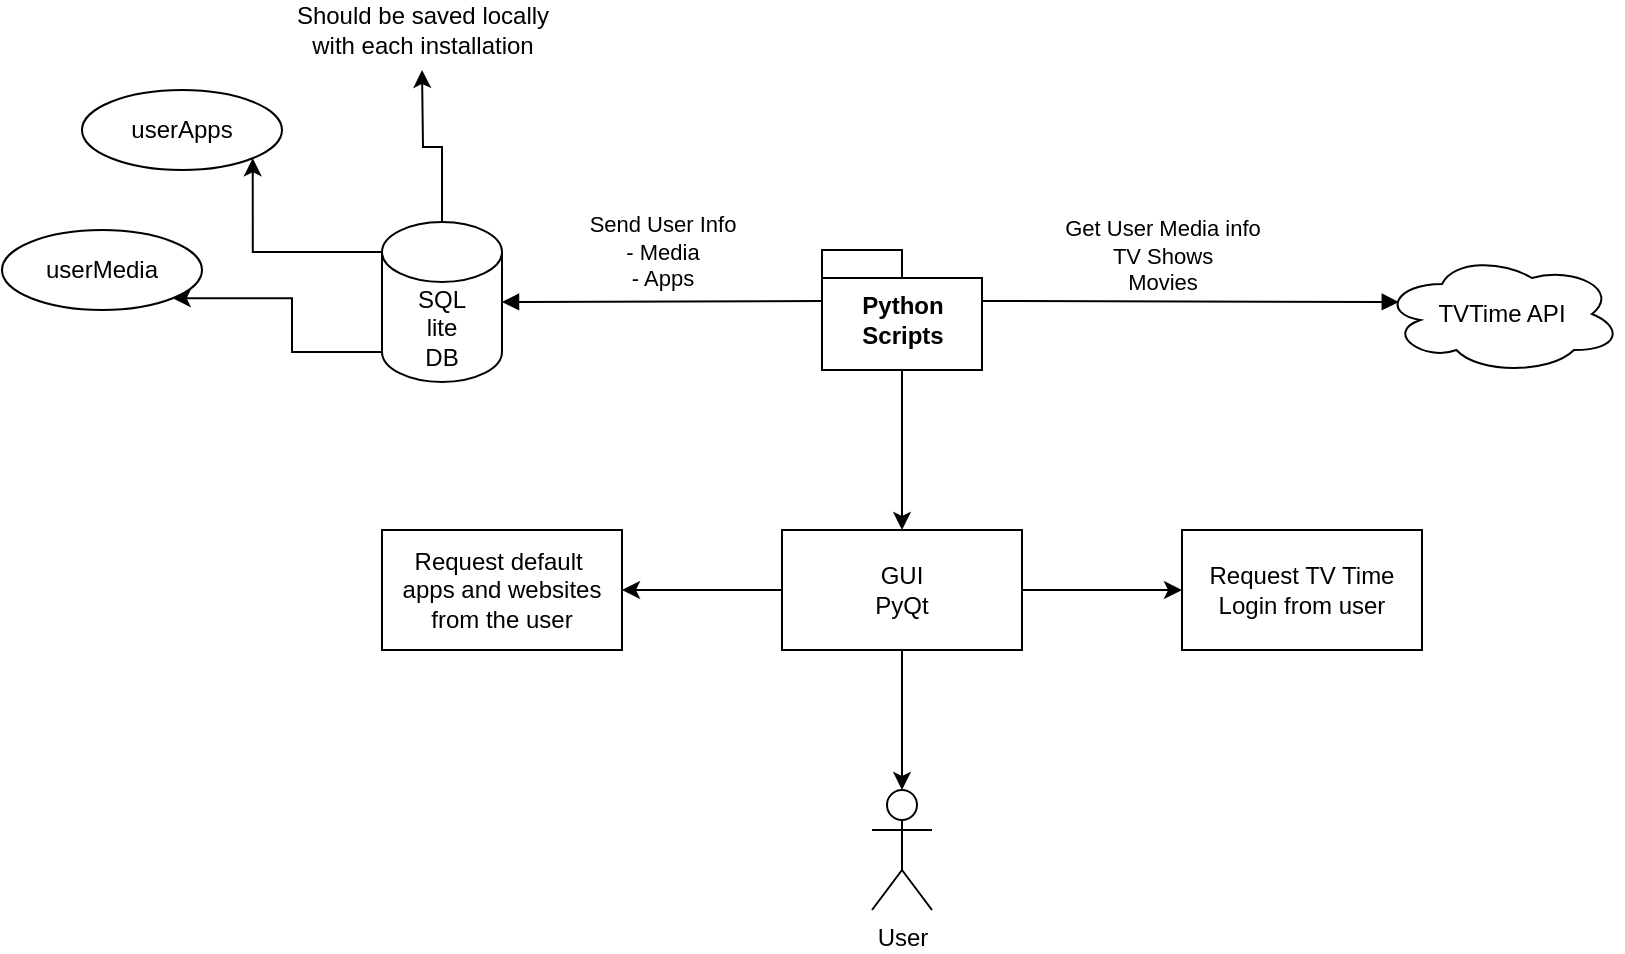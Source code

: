 <mxfile version="13.9.8" type="github"><diagram id="0IszIRlHRB3lgfdbzSH9" name="Page-1"><mxGraphModel dx="1422" dy="762" grid="1" gridSize="10" guides="1" tooltips="1" connect="1" arrows="1" fold="1" page="1" pageScale="1" pageWidth="1169" pageHeight="1654" math="0" shadow="0"><root><mxCell id="0"/><mxCell id="1" parent="0"/><mxCell id="VydmoA76Y-COTAHU3fqK-12" style="edgeStyle=orthogonalEdgeStyle;rounded=0;orthogonalLoop=1;jettySize=auto;html=1;exitX=0;exitY=1;exitDx=0;exitDy=-15;exitPerimeter=0;entryX=1;entryY=1;entryDx=0;entryDy=0;" edge="1" parent="1" source="VydmoA76Y-COTAHU3fqK-1" target="VydmoA76Y-COTAHU3fqK-11"><mxGeometry relative="1" as="geometry"/></mxCell><mxCell id="VydmoA76Y-COTAHU3fqK-13" style="edgeStyle=orthogonalEdgeStyle;rounded=0;orthogonalLoop=1;jettySize=auto;html=1;exitX=0;exitY=0;exitDx=0;exitDy=15;exitPerimeter=0;entryX=1;entryY=1;entryDx=0;entryDy=0;" edge="1" parent="1" source="VydmoA76Y-COTAHU3fqK-1" target="VydmoA76Y-COTAHU3fqK-10"><mxGeometry relative="1" as="geometry"/></mxCell><mxCell id="VydmoA76Y-COTAHU3fqK-14" style="edgeStyle=orthogonalEdgeStyle;rounded=0;orthogonalLoop=1;jettySize=auto;html=1;exitX=0.5;exitY=0;exitDx=0;exitDy=0;exitPerimeter=0;" edge="1" parent="1" source="VydmoA76Y-COTAHU3fqK-1"><mxGeometry relative="1" as="geometry"><mxPoint x="250" y="100" as="targetPoint"/></mxGeometry></mxCell><mxCell id="VydmoA76Y-COTAHU3fqK-1" value="SQL&lt;br&gt;lite&lt;br&gt;DB" style="shape=cylinder3;whiteSpace=wrap;html=1;boundedLbl=1;backgroundOutline=1;size=15;" vertex="1" parent="1"><mxGeometry x="230" y="176" width="60" height="80" as="geometry"/></mxCell><mxCell id="VydmoA76Y-COTAHU3fqK-3" value="User" style="shape=umlActor;verticalLabelPosition=bottom;verticalAlign=top;html=1;outlineConnect=0;" vertex="1" parent="1"><mxGeometry x="475" y="460" width="30" height="60" as="geometry"/></mxCell><mxCell id="VydmoA76Y-COTAHU3fqK-4" value="TVTime API" style="ellipse;shape=cloud;whiteSpace=wrap;html=1;align=center;" vertex="1" parent="1"><mxGeometry x="730" y="192" width="120" height="60" as="geometry"/></mxCell><mxCell id="VydmoA76Y-COTAHU3fqK-16" style="edgeStyle=orthogonalEdgeStyle;rounded=0;orthogonalLoop=1;jettySize=auto;html=1;exitX=0.5;exitY=1;exitDx=0;exitDy=0;exitPerimeter=0;" edge="1" parent="1" source="VydmoA76Y-COTAHU3fqK-5"><mxGeometry relative="1" as="geometry"><mxPoint x="490" y="330" as="targetPoint"/></mxGeometry></mxCell><mxCell id="VydmoA76Y-COTAHU3fqK-5" value="Python&lt;br&gt;Scripts" style="shape=folder;fontStyle=1;spacingTop=10;tabWidth=40;tabHeight=14;tabPosition=left;html=1;" vertex="1" parent="1"><mxGeometry x="450" y="190" width="80" height="60" as="geometry"/></mxCell><mxCell id="VydmoA76Y-COTAHU3fqK-6" value="Get User Media info&lt;br&gt;TV Shows&lt;br&gt;Movies" style="html=1;verticalAlign=bottom;endArrow=block;exitX=0;exitY=0;exitDx=80;exitDy=25.5;exitPerimeter=0;entryX=0.07;entryY=0.4;entryDx=0;entryDy=0;entryPerimeter=0;" edge="1" parent="1" source="VydmoA76Y-COTAHU3fqK-5" target="VydmoA76Y-COTAHU3fqK-4"><mxGeometry x="-0.136" y="1" width="80" relative="1" as="geometry"><mxPoint x="560" y="220" as="sourcePoint"/><mxPoint x="640" y="220" as="targetPoint"/><mxPoint as="offset"/></mxGeometry></mxCell><mxCell id="VydmoA76Y-COTAHU3fqK-7" value="Send User Info&lt;br&gt;- Media&lt;br&gt;- Apps" style="html=1;verticalAlign=bottom;endArrow=block;exitX=0;exitY=0;exitDx=0;exitDy=25.5;exitPerimeter=0;entryX=1;entryY=0.5;entryDx=0;entryDy=0;entryPerimeter=0;" edge="1" parent="1" source="VydmoA76Y-COTAHU3fqK-5" target="VydmoA76Y-COTAHU3fqK-1"><mxGeometry x="0.001" y="-3" width="80" relative="1" as="geometry"><mxPoint x="260" y="341.5" as="sourcePoint"/><mxPoint x="468.4" y="340" as="targetPoint"/><mxPoint as="offset"/></mxGeometry></mxCell><mxCell id="VydmoA76Y-COTAHU3fqK-10" value="userApps" style="ellipse;whiteSpace=wrap;html=1;align=center;" vertex="1" parent="1"><mxGeometry x="80" y="110" width="100" height="40" as="geometry"/></mxCell><mxCell id="VydmoA76Y-COTAHU3fqK-11" value="userMedia" style="ellipse;whiteSpace=wrap;html=1;align=center;" vertex="1" parent="1"><mxGeometry x="40" y="180" width="100" height="40" as="geometry"/></mxCell><mxCell id="VydmoA76Y-COTAHU3fqK-15" value="Should be saved locally &lt;br&gt;with each installation" style="text;html=1;align=center;verticalAlign=middle;resizable=0;points=[];autosize=1;" vertex="1" parent="1"><mxGeometry x="170" y="65" width="160" height="30" as="geometry"/></mxCell><mxCell id="VydmoA76Y-COTAHU3fqK-18" value="" style="edgeStyle=orthogonalEdgeStyle;rounded=0;orthogonalLoop=1;jettySize=auto;html=1;" edge="1" parent="1" source="VydmoA76Y-COTAHU3fqK-17" target="VydmoA76Y-COTAHU3fqK-3"><mxGeometry relative="1" as="geometry"/></mxCell><mxCell id="VydmoA76Y-COTAHU3fqK-20" value="" style="edgeStyle=orthogonalEdgeStyle;rounded=0;orthogonalLoop=1;jettySize=auto;html=1;" edge="1" parent="1" source="VydmoA76Y-COTAHU3fqK-17" target="VydmoA76Y-COTAHU3fqK-19"><mxGeometry relative="1" as="geometry"/></mxCell><mxCell id="VydmoA76Y-COTAHU3fqK-22" value="" style="edgeStyle=orthogonalEdgeStyle;rounded=0;orthogonalLoop=1;jettySize=auto;html=1;" edge="1" parent="1" source="VydmoA76Y-COTAHU3fqK-17" target="VydmoA76Y-COTAHU3fqK-21"><mxGeometry relative="1" as="geometry"/></mxCell><mxCell id="VydmoA76Y-COTAHU3fqK-17" value="GUI&lt;br&gt;PyQt" style="whiteSpace=wrap;html=1;" vertex="1" parent="1"><mxGeometry x="430" y="330" width="120" height="60" as="geometry"/></mxCell><mxCell id="VydmoA76Y-COTAHU3fqK-19" value="Request TV Time&lt;br&gt;Login from user" style="whiteSpace=wrap;html=1;" vertex="1" parent="1"><mxGeometry x="630" y="330" width="120" height="60" as="geometry"/></mxCell><mxCell id="VydmoA76Y-COTAHU3fqK-21" value="Request default&amp;nbsp;&lt;br&gt;apps and websites&lt;br&gt;from the user" style="whiteSpace=wrap;html=1;" vertex="1" parent="1"><mxGeometry x="230" y="330" width="120" height="60" as="geometry"/></mxCell></root></mxGraphModel></diagram></mxfile>